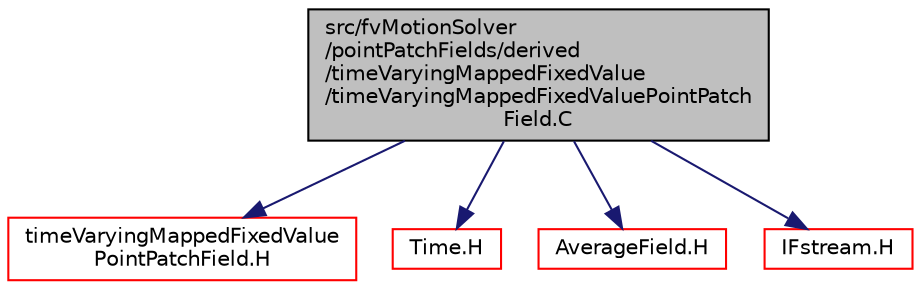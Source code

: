 digraph "src/fvMotionSolver/pointPatchFields/derived/timeVaryingMappedFixedValue/timeVaryingMappedFixedValuePointPatchField.C"
{
  bgcolor="transparent";
  edge [fontname="Helvetica",fontsize="10",labelfontname="Helvetica",labelfontsize="10"];
  node [fontname="Helvetica",fontsize="10",shape=record];
  Node0 [label="src/fvMotionSolver\l/pointPatchFields/derived\l/timeVaryingMappedFixedValue\l/timeVaryingMappedFixedValuePointPatch\lField.C",height=0.2,width=0.4,color="black", fillcolor="grey75", style="filled", fontcolor="black"];
  Node0 -> Node1 [color="midnightblue",fontsize="10",style="solid",fontname="Helvetica"];
  Node1 [label="timeVaryingMappedFixedValue\lPointPatchField.H",height=0.2,width=0.4,color="red",URL="$a05207.html"];
  Node0 -> Node268 [color="midnightblue",fontsize="10",style="solid",fontname="Helvetica"];
  Node268 [label="Time.H",height=0.2,width=0.4,color="red",URL="$a10025.html"];
  Node0 -> Node289 [color="midnightblue",fontsize="10",style="solid",fontname="Helvetica"];
  Node289 [label="AverageField.H",height=0.2,width=0.4,color="red",URL="$a02438.html"];
  Node0 -> Node290 [color="midnightblue",fontsize="10",style="solid",fontname="Helvetica"];
  Node290 [label="IFstream.H",height=0.2,width=0.4,color="red",URL="$a09785.html"];
}

